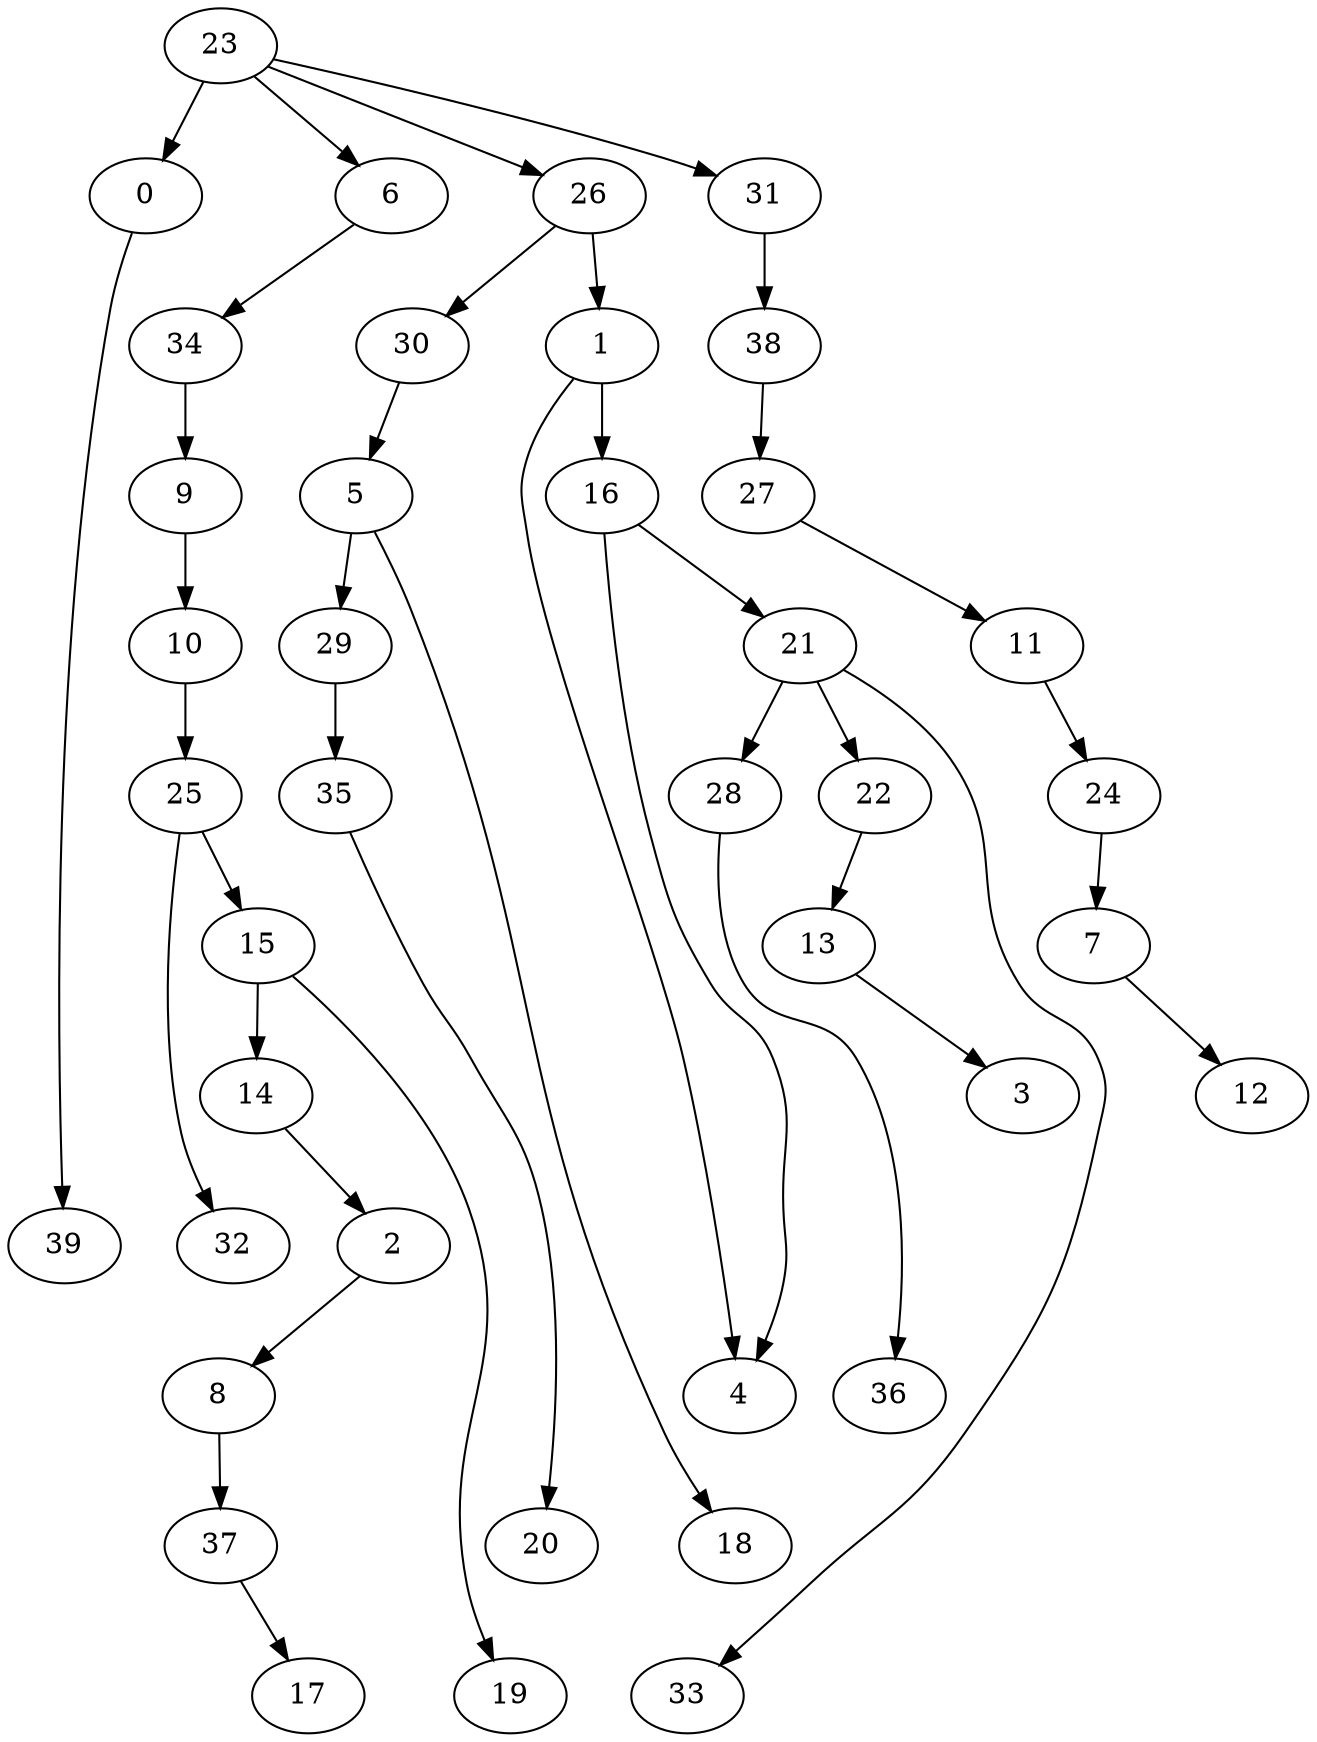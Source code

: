 digraph G {
    0;
    39;
    1;
    16;
    4;
    21;
    22;
    28;
    33;
    2;
    8;
    37;
    17;
    5;
    18;
    29;
    35;
    20;
    6;
    34;
    9;
    10;
    7;
    12;
    25;
    15;
    32;
    14;
    19;
    11;
    24;
    13;
    3;
    36;
    23;
    26;
    31;
    30;
    38;
    27;
    0 -> 39 [weight=0];
    1 -> 16 [weight=1];
    1 -> 4 [weight=0];
    16 -> 4 [weight=0];
    16 -> 21 [weight=0];
    21 -> 22 [weight=0];
    21 -> 28 [weight=0];
    21 -> 33 [weight=0];
    22 -> 13 [weight=0];
    28 -> 36 [weight=0];
    2 -> 8 [weight=0];
    8 -> 37 [weight=0];
    37 -> 17 [weight=0];
    5 -> 18 [weight=0];
    5 -> 29 [weight=0];
    29 -> 35 [weight=0];
    35 -> 20 [weight=0];
    6 -> 34 [weight=0];
    34 -> 9 [weight=0];
    9 -> 10 [weight=0];
    10 -> 25 [weight=0];
    7 -> 12 [weight=0];
    25 -> 15 [weight=0];
    25 -> 32 [weight=0];
    15 -> 14 [weight=0];
    15 -> 19 [weight=0];
    14 -> 2 [weight=0];
    11 -> 24 [weight=0];
    24 -> 7 [weight=0];
    13 -> 3 [weight=0];
    23 -> 0 [weight=0];
    23 -> 6 [weight=0];
    23 -> 26 [weight=0];
    23 -> 31 [weight=0];
    26 -> 1 [weight=0];
    26 -> 30 [weight=0];
    31 -> 38 [weight=1];
    30 -> 5 [weight=0];
    38 -> 27 [weight=0];
    27 -> 11 [weight=0];
}
